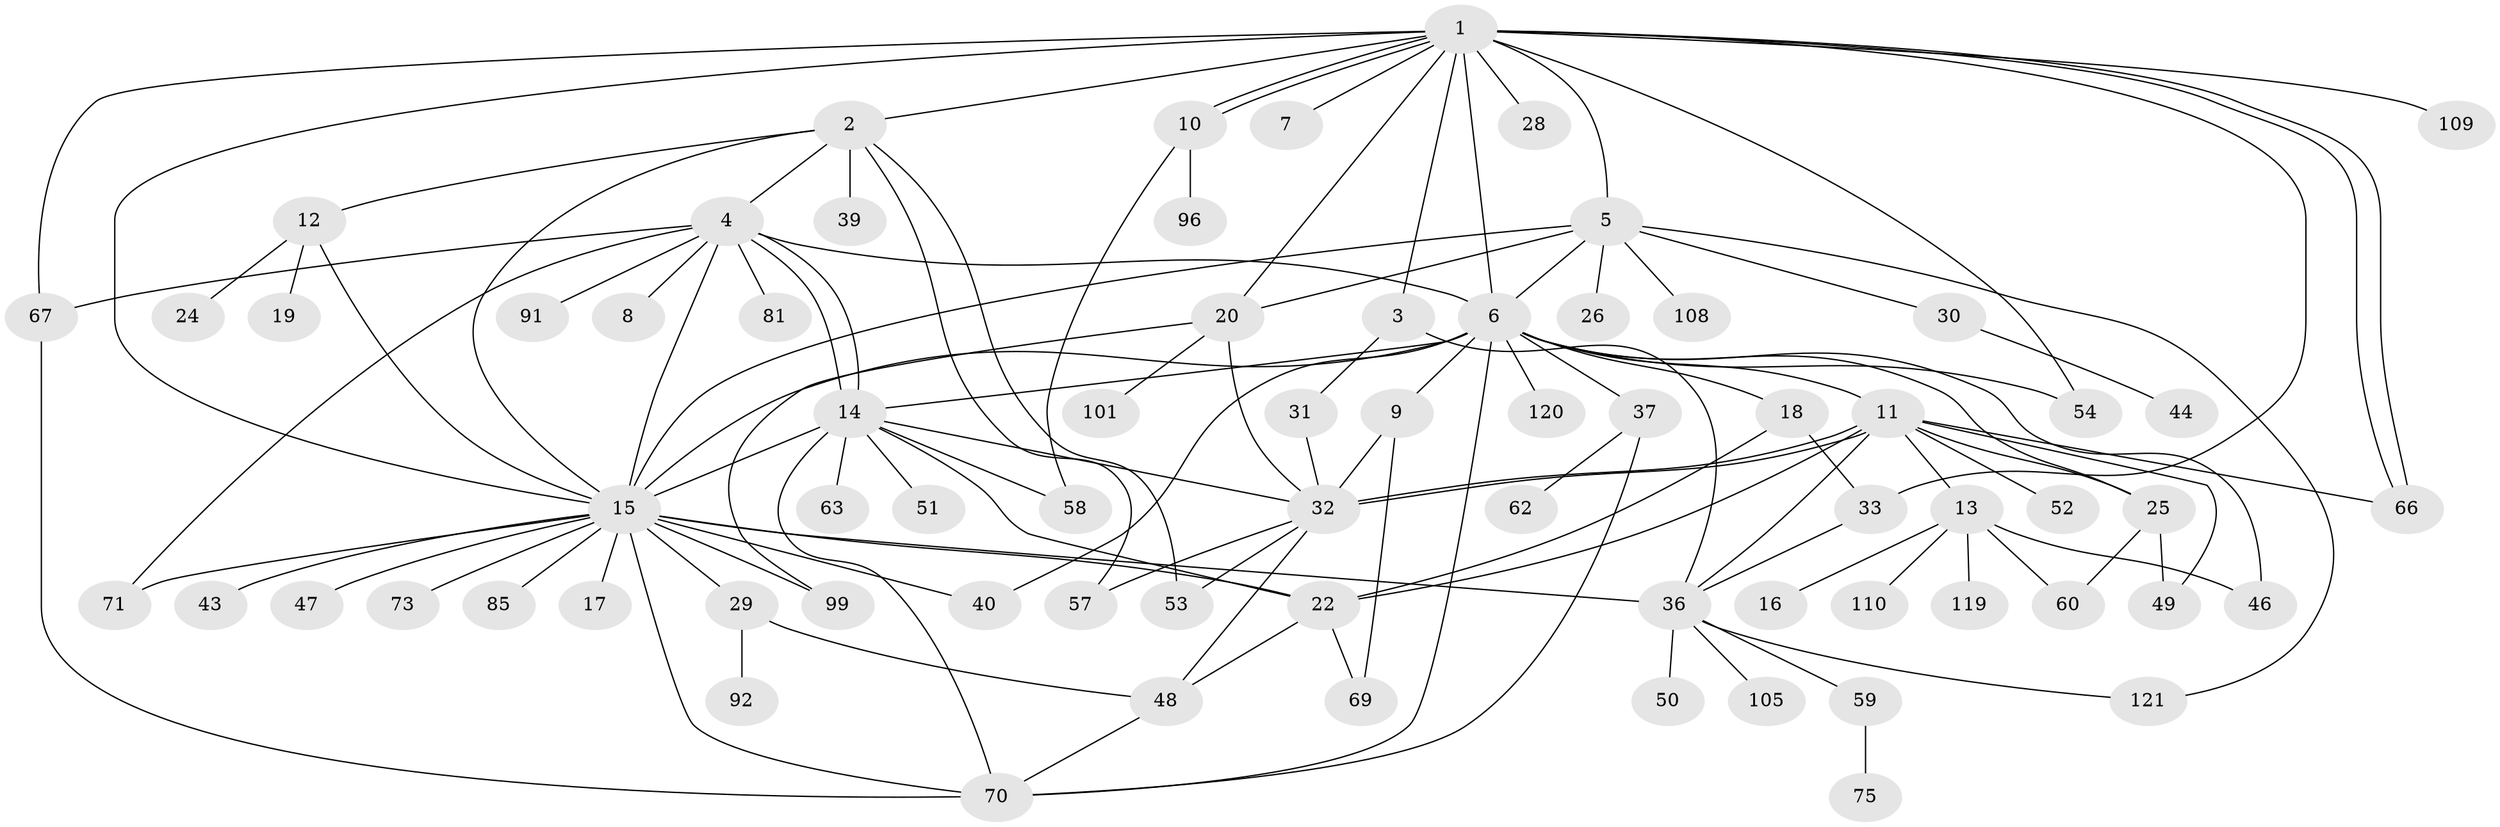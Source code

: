 // original degree distribution, {17: 0.008264462809917356, 7: 0.04132231404958678, 3: 0.05785123966942149, 10: 0.024793388429752067, 8: 0.008264462809917356, 19: 0.008264462809917356, 1: 0.4628099173553719, 4: 0.049586776859504134, 6: 0.024793388429752067, 15: 0.008264462809917356, 5: 0.049586776859504134, 2: 0.2396694214876033, 12: 0.008264462809917356, 9: 0.008264462809917356}
// Generated by graph-tools (version 1.1) at 2025/18/03/04/25 18:18:05]
// undirected, 72 vertices, 118 edges
graph export_dot {
graph [start="1"]
  node [color=gray90,style=filled];
  1;
  2;
  3;
  4;
  5;
  6;
  7;
  8;
  9;
  10;
  11;
  12;
  13;
  14 [super="+27+23+118+78"];
  15 [super="+76+65+100+87+104+88+103+21"];
  16;
  17;
  18 [super="+83+113"];
  19;
  20 [super="+68"];
  22 [super="+86+89+116+45"];
  24;
  25 [super="+41"];
  26;
  28;
  29;
  30;
  31;
  32 [super="+34+111+74"];
  33 [super="+77"];
  36 [super="+64"];
  37 [super="+42+38"];
  39;
  40;
  43;
  44;
  46;
  47;
  48 [super="+97+102+56"];
  49;
  50;
  51;
  52;
  53;
  54;
  57;
  58;
  59;
  60;
  62 [super="+95"];
  63;
  66;
  67;
  69;
  70 [super="+80+72"];
  71;
  73;
  75;
  81;
  85;
  91;
  92;
  96;
  99;
  101;
  105;
  108;
  109;
  110;
  119;
  120;
  121;
  1 -- 2;
  1 -- 3;
  1 -- 5;
  1 -- 6;
  1 -- 7;
  1 -- 10;
  1 -- 10;
  1 -- 20;
  1 -- 28;
  1 -- 33 [weight=2];
  1 -- 54;
  1 -- 66;
  1 -- 66;
  1 -- 67;
  1 -- 109;
  1 -- 15;
  2 -- 4;
  2 -- 12;
  2 -- 39;
  2 -- 53;
  2 -- 57;
  2 -- 15;
  3 -- 31;
  3 -- 36;
  4 -- 6;
  4 -- 8;
  4 -- 14;
  4 -- 14;
  4 -- 67;
  4 -- 71;
  4 -- 81;
  4 -- 91;
  4 -- 15;
  5 -- 6;
  5 -- 20;
  5 -- 26;
  5 -- 30;
  5 -- 108;
  5 -- 121;
  5 -- 15;
  6 -- 9;
  6 -- 11;
  6 -- 18;
  6 -- 25;
  6 -- 37;
  6 -- 40;
  6 -- 46;
  6 -- 54;
  6 -- 70 [weight=2];
  6 -- 120;
  6 -- 14 [weight=2];
  6 -- 15;
  9 -- 32;
  9 -- 69;
  10 -- 58;
  10 -- 96;
  11 -- 13;
  11 -- 25;
  11 -- 32;
  11 -- 32;
  11 -- 36;
  11 -- 49;
  11 -- 52;
  11 -- 66;
  11 -- 22;
  12 -- 15;
  12 -- 19;
  12 -- 24;
  13 -- 16;
  13 -- 46;
  13 -- 60;
  13 -- 110;
  13 -- 119;
  14 -- 22 [weight=3];
  14 -- 32 [weight=2];
  14 -- 63;
  14 -- 51;
  14 -- 70 [weight=2];
  14 -- 58;
  14 -- 15;
  15 -- 17;
  15 -- 29;
  15 -- 40;
  15 -- 43;
  15 -- 71;
  15 -- 22;
  15 -- 99;
  15 -- 36;
  15 -- 70;
  15 -- 73;
  15 -- 47;
  15 -- 85;
  18 -- 33;
  18 -- 22;
  20 -- 32;
  20 -- 99;
  20 -- 101;
  22 -- 69;
  22 -- 48;
  25 -- 49;
  25 -- 60;
  29 -- 48;
  29 -- 92;
  30 -- 44;
  31 -- 32;
  32 -- 53;
  32 -- 48;
  32 -- 57;
  33 -- 36;
  36 -- 50;
  36 -- 59;
  36 -- 105;
  36 -- 121;
  37 -- 62;
  37 -- 70;
  48 -- 70;
  59 -- 75;
  67 -- 70;
}
